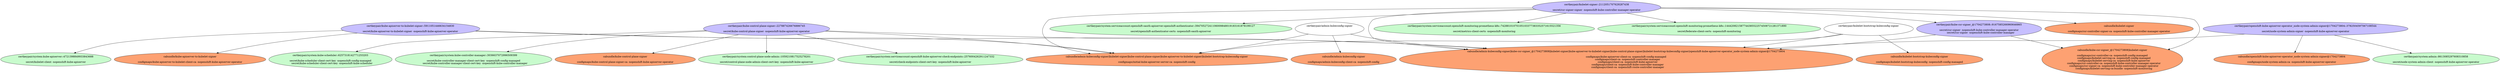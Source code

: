 digraph "OpenShift Certificates" {
  // Node definitions.
  0 [
    label="certkeypair/kube-apiserver-to-kubelet-signer::5911051446634154830\n\nsecret/kube-apiserver-to-kubelet-signer -nopenshift-kube-apiserver-operator\n"
    style=filled
    fillcolor="#c7bfff"
  ];
  1 [
    label="certkeypair/kube-control-plane-signer::227887426676886745\n\nsecret/kube-control-plane-signer -nopenshift-kube-apiserver-operator\n"
    style=filled
    fillcolor="#c7bfff"
  ];
  2 [
    label="certkeypair/system:control-plane-node-admin::1059210817525278201\n\nsecret/control-plane-node-admin-client-cert-key -nopenshift-kube-apiserver\n"
    style=filled
    fillcolor="#c8fbcd"
  ];
  3 [
    label="certkeypair/system:serviceaccount:openshift-kube-apiserver:check-endpoints::2576004262911247332\n\nsecret/check-endpoints-client-cert-key -nopenshift-kube-apiserver\n"
    style=filled
    fillcolor="#c8fbcd"
  ];
  4 [
    label="certkeypair/system:kube-scheduler::6257318142771253203\n\nsecret/kube-scheduler-client-cert-key -nopenshift-config-managed\n    secret/kube-scheduler-client-cert-key -nopenshift-kube-scheduler\n"
    style=filled
    fillcolor="#c8fbcd"
  ];
  5 [
    label="certkeypair/system:kube-controller-manager::3036637072996509399\n\nsecret/kube-controller-manager-client-cert-key -nopenshift-config-managed\n    secret/kube-controller-manager-client-cert-key -nopenshift-kube-controller-manager\n"
    style=filled
    fillcolor="#c8fbcd"
  ];
  6 [
    label="certkeypair/kubelet-signer::2112051707629287438\n\nsecret/csr-signer-signer -nopenshift-kube-controller-manager-operator\n"
    style=filled
    fillcolor="#c7bfff"
  ];
  7 [
    label="certkeypair/system:serviceaccount:openshift-oauth-apiserver:openshift-authenticator::39470527241106009848019183161878199127\n\nsecret/openshift-authenticator-certs -nopenshift-oauth-apiserver\n"
    style=filled
    fillcolor="#c8fbcd"
  ];
  8 [
    label="certkeypair/system:serviceaccount:openshift-monitoring:prometheus-k8s::74288101070105103377383352571615521356\n\nsecret/metrics-client-certs -nopenshift-monitoring\n"
    style=filled
    fillcolor="#c8fbcd"
  ];
  9 [
    label="certkeypair/system:serviceaccount:openshift-monitoring:prometheus-k8s::144420821587744385522574508721281371890\n\nsecret/federate-client-certs -nopenshift-monitoring\n"
    style=filled
    fillcolor="#c8fbcd"
  ];
  10 [
    label="certkeypair/kube-csr-signer_@1704273808::9167585266960646865\n\nsecret/csr-signer -nopenshift-kube-controller-manager-operator\n    secret/csr-signer -nopenshift-kube-controller-manager\n"
    style=filled
    fillcolor="#c7bfff"
  ];
  11 [
    label="certkeypair/admin-kubeconfig-signer\n\n\n"
    style=filled
    fillcolor=white
  ];
  12 [
    label="certkeypair/kubelet-bootstrap-kubeconfig-signer\n\n\n"
    style=filled
    fillcolor=white
  ];
  13 [
    label="certkeypair/openshift-kube-apiserver-operator_node-system-admin-signer@1704273804::3782504597567108544\n\nsecret/node-system-admin-signer -nopenshift-kube-apiserver-operator\n"
    style=filled
    fillcolor="#c7bfff"
  ];
  14 [
    label="certkeypair/system:admin::8613085297608310858\n\nsecret/node-system-admin-client -nopenshift-kube-apiserver-operator\n"
    style=filled
    fillcolor="#c8fbcd"
  ];
  15 [
    label="certkeypair/system:kube-apiserver::4721398849933843688\n\nsecret/kubelet-client -nopenshift-kube-apiserver\n"
    style=filled
    fillcolor="#c8fbcd"
  ];
  16 [
    label="cabundle/kube-apiserver-to-kubelet-signer\n\nconfigmaps/kube-apiserver-to-kubelet-client-ca -nopenshift-kube-apiserver-operator\n"
    style=filled
    fillcolor="#fda172"
  ];
  17 [
    label="cabundle/admin-kubeconfig-signer|kubelet-signer|kube-control-plane-signer|kube-apiserver-to-kubelet-signer|kubelet-bootstrap-kubeconfig-signer\n\nconfigmaps/initial-kube-apiserver-server-ca -nopenshift-config\n"
    style=filled
    fillcolor="#fda172"
  ];
  18 [
    label="cabundle/kube-control-plane-signer\n\nconfigmaps/kube-control-plane-signer-ca -nopenshift-kube-apiserver-operator\n"
    style=filled
    fillcolor="#fda172"
  ];
  19 [
    label="cabundle/kube-csr-signer_@1704273808|kubelet-signer\n\nconfigmaps/csr-controller-ca -nopenshift-config-managed\n    configmaps/kubelet-serving-ca -nopenshift-config-managed\n    configmaps/kubelet-serving-ca -nopenshift-kube-apiserver\n    configmaps/csr-controller-ca -nopenshift-kube-controller-manager-operator\n    configmaps/csr-signer-ca -nopenshift-kube-controller-manager-operator\n    configmaps/kubelet-serving-ca-bundle -nopenshift-monitoring\n"
    style=filled
    fillcolor="#fda172"
  ];
  20 [
    label="cabundle/kubelet-signer\n\nconfigmaps/csr-controller-signer-ca -nopenshift-kube-controller-manager-operator\n"
    style=filled
    fillcolor="#fda172"
  ];
  21 [
    label="cabundle/admin-kubeconfig-signer\n\nconfigmaps/admin-kubeconfig-client-ca -nopenshift-config\n"
    style=filled
    fillcolor="#fda172"
  ];
  22 [
    label="cabundle/kubelet-bootstrap-kubeconfig-signer\n\nconfigmaps/kubelet-bootstrap-kubeconfig -nopenshift-config-managed\n"
    style=filled
    fillcolor="#fda172"
  ];
  23 [
    label="cabundle/admin-kubeconfig-signer|kube-csr-signer_@1704273808|kubelet-signer|kube-apiserver-to-kubelet-signer|kube-control-plane-signer|kubelet-bootstrap-kubeconfig-signer|openshift-kube-apiserver-operator_node-system-admin-signer@1704273804\n\nconfigmaps/kube-apiserver-client-ca -nopenshift-config-managed\n    configmaps/client-ca -nopenshift-controller-manager\n    configmaps/client-ca -nopenshift-kube-apiserver\n    configmaps/client-ca -nopenshift-kube-controller-manager\n    configmaps/client-ca -nopenshift-route-controller-manager\n"
    style=filled
    fillcolor="#fda172"
  ];
  24 [
    label="cabundle/openshift-kube-apiserver-operator_node-system-admin-signer@1704273804\n\nconfigmaps/node-system-admin-ca -nopenshift-kube-apiserver-operator\n"
    style=filled
    fillcolor="#fda172"
  ];

  // Edge definitions.
  0 -> 15;
  0 -> 16;
  0 -> 17;
  0 -> 23;
  1 -> 2;
  1 -> 3;
  1 -> 4;
  1 -> 5;
  1 -> 17;
  1 -> 18;
  1 -> 23;
  6 -> 7;
  6 -> 8;
  6 -> 9;
  6 -> 10;
  6 -> 17;
  6 -> 19;
  6 -> 20;
  6 -> 23;
  10 -> 19;
  10 -> 23;
  11 -> 17;
  11 -> 21;
  11 -> 23;
  12 -> 17;
  12 -> 22;
  12 -> 23;
  13 -> 14;
  13 -> 23;
  13 -> 24;
}